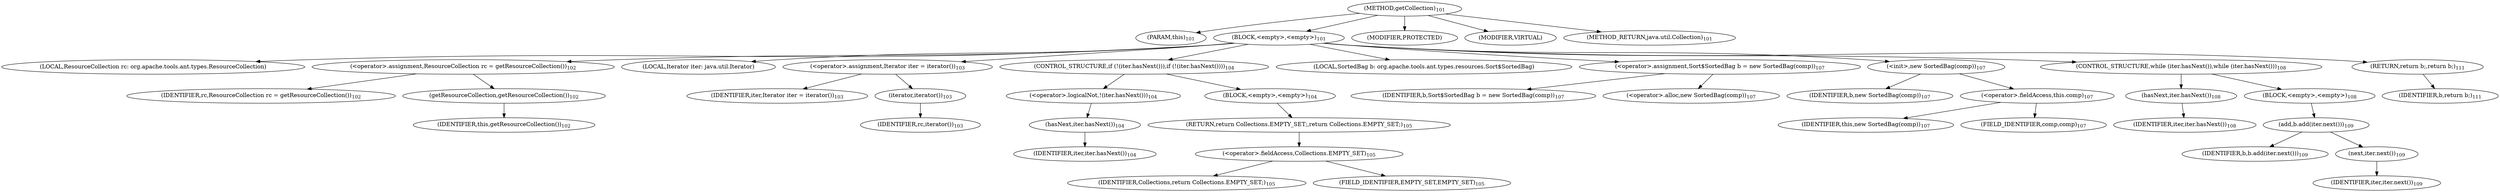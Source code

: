 digraph "getCollection" {  
"301" [label = <(METHOD,getCollection)<SUB>101</SUB>> ]
"63" [label = <(PARAM,this)<SUB>101</SUB>> ]
"302" [label = <(BLOCK,&lt;empty&gt;,&lt;empty&gt;)<SUB>101</SUB>> ]
"303" [label = <(LOCAL,ResourceCollection rc: org.apache.tools.ant.types.ResourceCollection)> ]
"304" [label = <(&lt;operator&gt;.assignment,ResourceCollection rc = getResourceCollection())<SUB>102</SUB>> ]
"305" [label = <(IDENTIFIER,rc,ResourceCollection rc = getResourceCollection())<SUB>102</SUB>> ]
"306" [label = <(getResourceCollection,getResourceCollection())<SUB>102</SUB>> ]
"62" [label = <(IDENTIFIER,this,getResourceCollection())<SUB>102</SUB>> ]
"307" [label = <(LOCAL,Iterator iter: java.util.Iterator)> ]
"308" [label = <(&lt;operator&gt;.assignment,Iterator iter = iterator())<SUB>103</SUB>> ]
"309" [label = <(IDENTIFIER,iter,Iterator iter = iterator())<SUB>103</SUB>> ]
"310" [label = <(iterator,iterator())<SUB>103</SUB>> ]
"311" [label = <(IDENTIFIER,rc,iterator())<SUB>103</SUB>> ]
"312" [label = <(CONTROL_STRUCTURE,if (!(iter.hasNext())),if (!(iter.hasNext())))<SUB>104</SUB>> ]
"313" [label = <(&lt;operator&gt;.logicalNot,!(iter.hasNext()))<SUB>104</SUB>> ]
"314" [label = <(hasNext,iter.hasNext())<SUB>104</SUB>> ]
"315" [label = <(IDENTIFIER,iter,iter.hasNext())<SUB>104</SUB>> ]
"316" [label = <(BLOCK,&lt;empty&gt;,&lt;empty&gt;)<SUB>104</SUB>> ]
"317" [label = <(RETURN,return Collections.EMPTY_SET;,return Collections.EMPTY_SET;)<SUB>105</SUB>> ]
"318" [label = <(&lt;operator&gt;.fieldAccess,Collections.EMPTY_SET)<SUB>105</SUB>> ]
"319" [label = <(IDENTIFIER,Collections,return Collections.EMPTY_SET;)<SUB>105</SUB>> ]
"320" [label = <(FIELD_IDENTIFIER,EMPTY_SET,EMPTY_SET)<SUB>105</SUB>> ]
"65" [label = <(LOCAL,SortedBag b: org.apache.tools.ant.types.resources.Sort$SortedBag)> ]
"321" [label = <(&lt;operator&gt;.assignment,Sort$SortedBag b = new SortedBag(comp))<SUB>107</SUB>> ]
"322" [label = <(IDENTIFIER,b,Sort$SortedBag b = new SortedBag(comp))<SUB>107</SUB>> ]
"323" [label = <(&lt;operator&gt;.alloc,new SortedBag(comp))<SUB>107</SUB>> ]
"324" [label = <(&lt;init&gt;,new SortedBag(comp))<SUB>107</SUB>> ]
"64" [label = <(IDENTIFIER,b,new SortedBag(comp))<SUB>107</SUB>> ]
"325" [label = <(&lt;operator&gt;.fieldAccess,this.comp)<SUB>107</SUB>> ]
"326" [label = <(IDENTIFIER,this,new SortedBag(comp))<SUB>107</SUB>> ]
"327" [label = <(FIELD_IDENTIFIER,comp,comp)<SUB>107</SUB>> ]
"328" [label = <(CONTROL_STRUCTURE,while (iter.hasNext()),while (iter.hasNext()))<SUB>108</SUB>> ]
"329" [label = <(hasNext,iter.hasNext())<SUB>108</SUB>> ]
"330" [label = <(IDENTIFIER,iter,iter.hasNext())<SUB>108</SUB>> ]
"331" [label = <(BLOCK,&lt;empty&gt;,&lt;empty&gt;)<SUB>108</SUB>> ]
"332" [label = <(add,b.add(iter.next()))<SUB>109</SUB>> ]
"333" [label = <(IDENTIFIER,b,b.add(iter.next()))<SUB>109</SUB>> ]
"334" [label = <(next,iter.next())<SUB>109</SUB>> ]
"335" [label = <(IDENTIFIER,iter,iter.next())<SUB>109</SUB>> ]
"336" [label = <(RETURN,return b;,return b;)<SUB>111</SUB>> ]
"337" [label = <(IDENTIFIER,b,return b;)<SUB>111</SUB>> ]
"338" [label = <(MODIFIER,PROTECTED)> ]
"339" [label = <(MODIFIER,VIRTUAL)> ]
"340" [label = <(METHOD_RETURN,java.util.Collection)<SUB>101</SUB>> ]
  "301" -> "63" 
  "301" -> "302" 
  "301" -> "338" 
  "301" -> "339" 
  "301" -> "340" 
  "302" -> "303" 
  "302" -> "304" 
  "302" -> "307" 
  "302" -> "308" 
  "302" -> "312" 
  "302" -> "65" 
  "302" -> "321" 
  "302" -> "324" 
  "302" -> "328" 
  "302" -> "336" 
  "304" -> "305" 
  "304" -> "306" 
  "306" -> "62" 
  "308" -> "309" 
  "308" -> "310" 
  "310" -> "311" 
  "312" -> "313" 
  "312" -> "316" 
  "313" -> "314" 
  "314" -> "315" 
  "316" -> "317" 
  "317" -> "318" 
  "318" -> "319" 
  "318" -> "320" 
  "321" -> "322" 
  "321" -> "323" 
  "324" -> "64" 
  "324" -> "325" 
  "325" -> "326" 
  "325" -> "327" 
  "328" -> "329" 
  "328" -> "331" 
  "329" -> "330" 
  "331" -> "332" 
  "332" -> "333" 
  "332" -> "334" 
  "334" -> "335" 
  "336" -> "337" 
}
